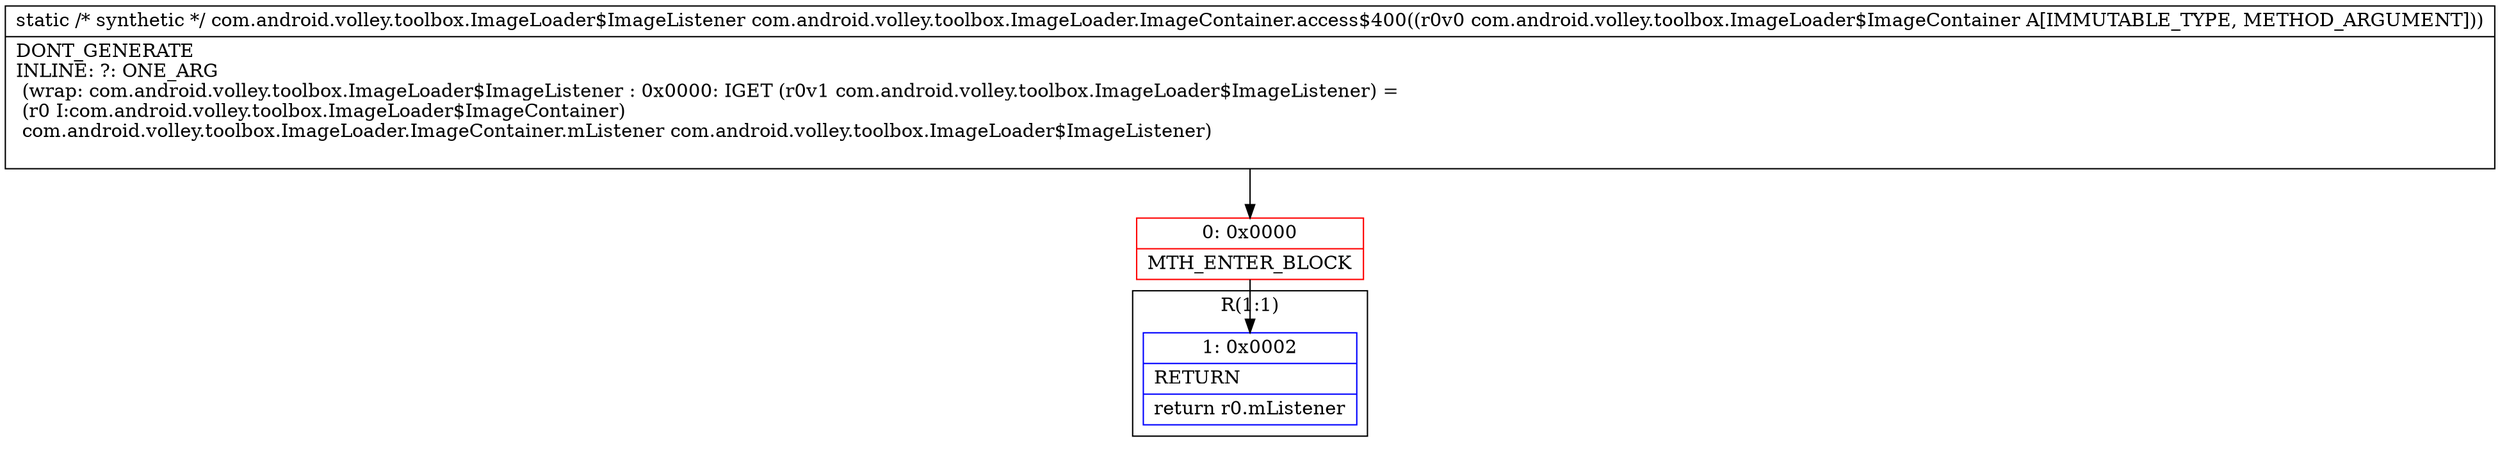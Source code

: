 digraph "CFG forcom.android.volley.toolbox.ImageLoader.ImageContainer.access$400(Lcom\/android\/volley\/toolbox\/ImageLoader$ImageContainer;)Lcom\/android\/volley\/toolbox\/ImageLoader$ImageListener;" {
subgraph cluster_Region_547864406 {
label = "R(1:1)";
node [shape=record,color=blue];
Node_1 [shape=record,label="{1\:\ 0x0002|RETURN\l|return r0.mListener\l}"];
}
Node_0 [shape=record,color=red,label="{0\:\ 0x0000|MTH_ENTER_BLOCK\l}"];
MethodNode[shape=record,label="{static \/* synthetic *\/ com.android.volley.toolbox.ImageLoader$ImageListener com.android.volley.toolbox.ImageLoader.ImageContainer.access$400((r0v0 com.android.volley.toolbox.ImageLoader$ImageContainer A[IMMUTABLE_TYPE, METHOD_ARGUMENT]))  | DONT_GENERATE\lINLINE: ?: ONE_ARG  \l  (wrap: com.android.volley.toolbox.ImageLoader$ImageListener : 0x0000: IGET  (r0v1 com.android.volley.toolbox.ImageLoader$ImageListener) = \l  (r0 I:com.android.volley.toolbox.ImageLoader$ImageContainer)\l com.android.volley.toolbox.ImageLoader.ImageContainer.mListener com.android.volley.toolbox.ImageLoader$ImageListener)\l\l}"];
MethodNode -> Node_0;
Node_0 -> Node_1;
}


